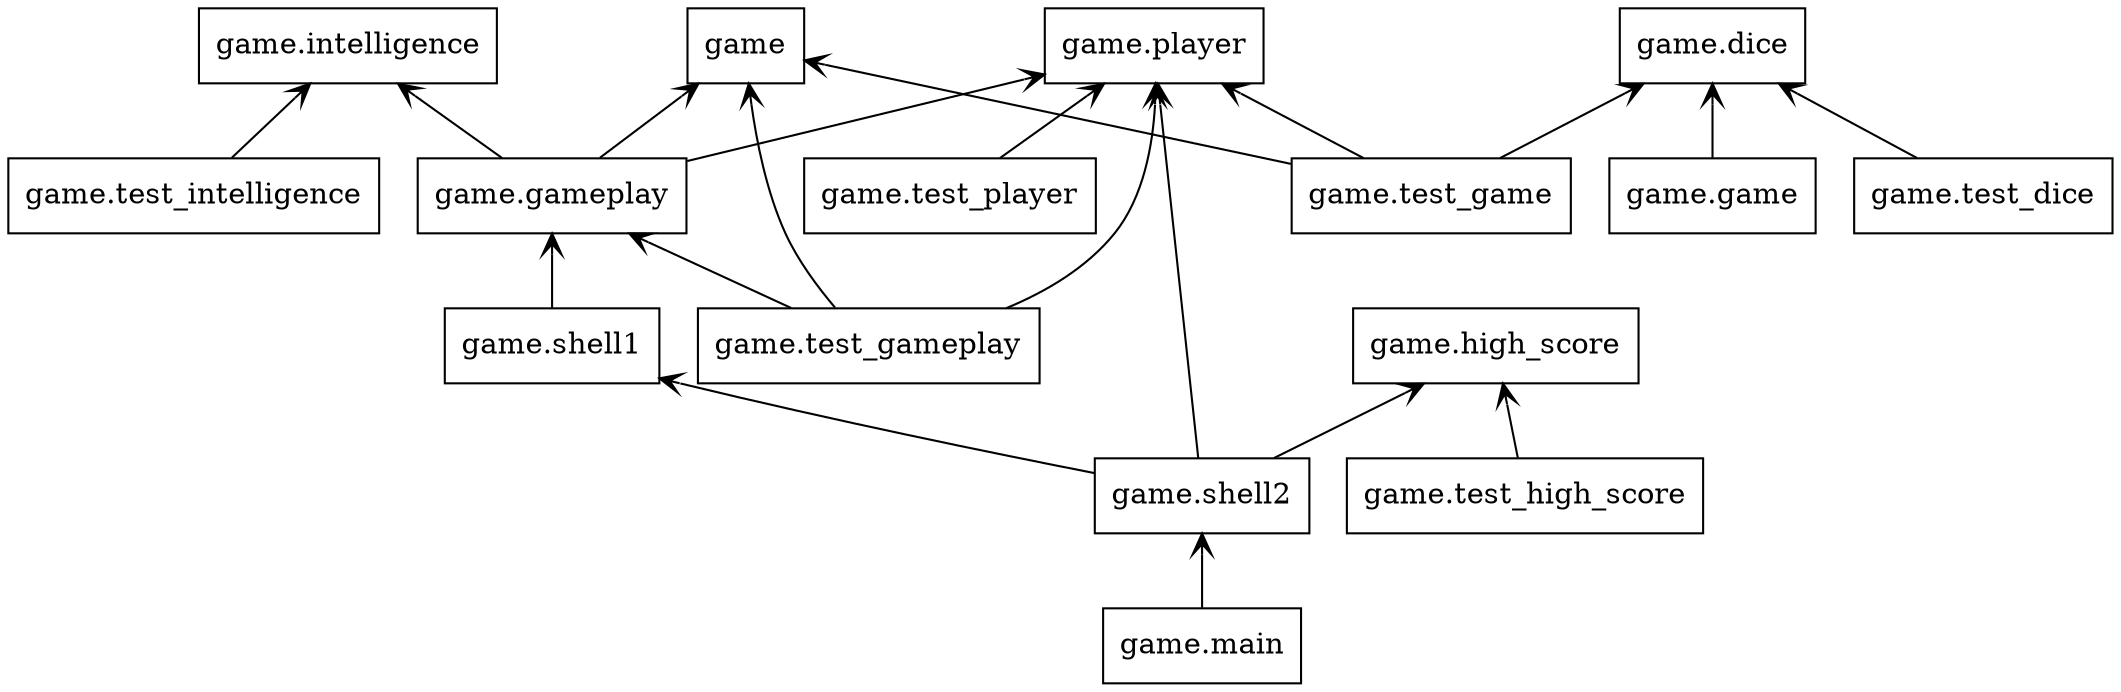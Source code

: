 digraph "packages" {
rankdir=BT
charset="utf-8"
"game" [color="black", label=<game>, shape="box", style="solid"];
"game.dice" [color="black", label=<game.dice>, shape="box", style="solid"];
"game.game" [color="black", label=<game.game>, shape="box", style="solid"];
"game.gameplay" [color="black", label=<game.gameplay>, shape="box", style="solid"];
"game.high_score" [color="black", label=<game.high_score>, shape="box", style="solid"];
"game.intelligence" [color="black", label=<game.intelligence>, shape="box", style="solid"];
"game.main" [color="black", label=<game.main>, shape="box", style="solid"];
"game.player" [color="black", label=<game.player>, shape="box", style="solid"];
"game.shell1" [color="black", label=<game.shell1>, shape="box", style="solid"];
"game.shell2" [color="black", label=<game.shell2>, shape="box", style="solid"];
"game.test_dice" [color="black", label=<game.test_dice>, shape="box", style="solid"];
"game.test_game" [color="black", label=<game.test_game>, shape="box", style="solid"];
"game.test_gameplay" [color="black", label=<game.test_gameplay>, shape="box", style="solid"];
"game.test_high_score" [color="black", label=<game.test_high_score>, shape="box", style="solid"];
"game.test_intelligence" [color="black", label=<game.test_intelligence>, shape="box", style="solid"];
"game.test_player" [color="black", label=<game.test_player>, shape="box", style="solid"];
"game.game" -> "game.dice" [arrowhead="open", arrowtail="none"];
"game.gameplay" -> "game" [arrowhead="open", arrowtail="none"];
"game.gameplay" -> "game.intelligence" [arrowhead="open", arrowtail="none"];
"game.gameplay" -> "game.player" [arrowhead="open", arrowtail="none"];
"game.main" -> "game.shell2" [arrowhead="open", arrowtail="none"];
"game.shell1" -> "game.gameplay" [arrowhead="open", arrowtail="none"];
"game.shell2" -> "game.high_score" [arrowhead="open", arrowtail="none"];
"game.shell2" -> "game.player" [arrowhead="open", arrowtail="none"];
"game.shell2" -> "game.shell1" [arrowhead="open", arrowtail="none"];
"game.test_dice" -> "game.dice" [arrowhead="open", arrowtail="none"];
"game.test_game" -> "game" [arrowhead="open", arrowtail="none"];
"game.test_game" -> "game.dice" [arrowhead="open", arrowtail="none"];
"game.test_game" -> "game.player" [arrowhead="open", arrowtail="none"];
"game.test_gameplay" -> "game" [arrowhead="open", arrowtail="none"];
"game.test_gameplay" -> "game.gameplay" [arrowhead="open", arrowtail="none"];
"game.test_gameplay" -> "game.player" [arrowhead="open", arrowtail="none"];
"game.test_high_score" -> "game.high_score" [arrowhead="open", arrowtail="none"];
"game.test_intelligence" -> "game.intelligence" [arrowhead="open", arrowtail="none"];
"game.test_player" -> "game.player" [arrowhead="open", arrowtail="none"];
}
